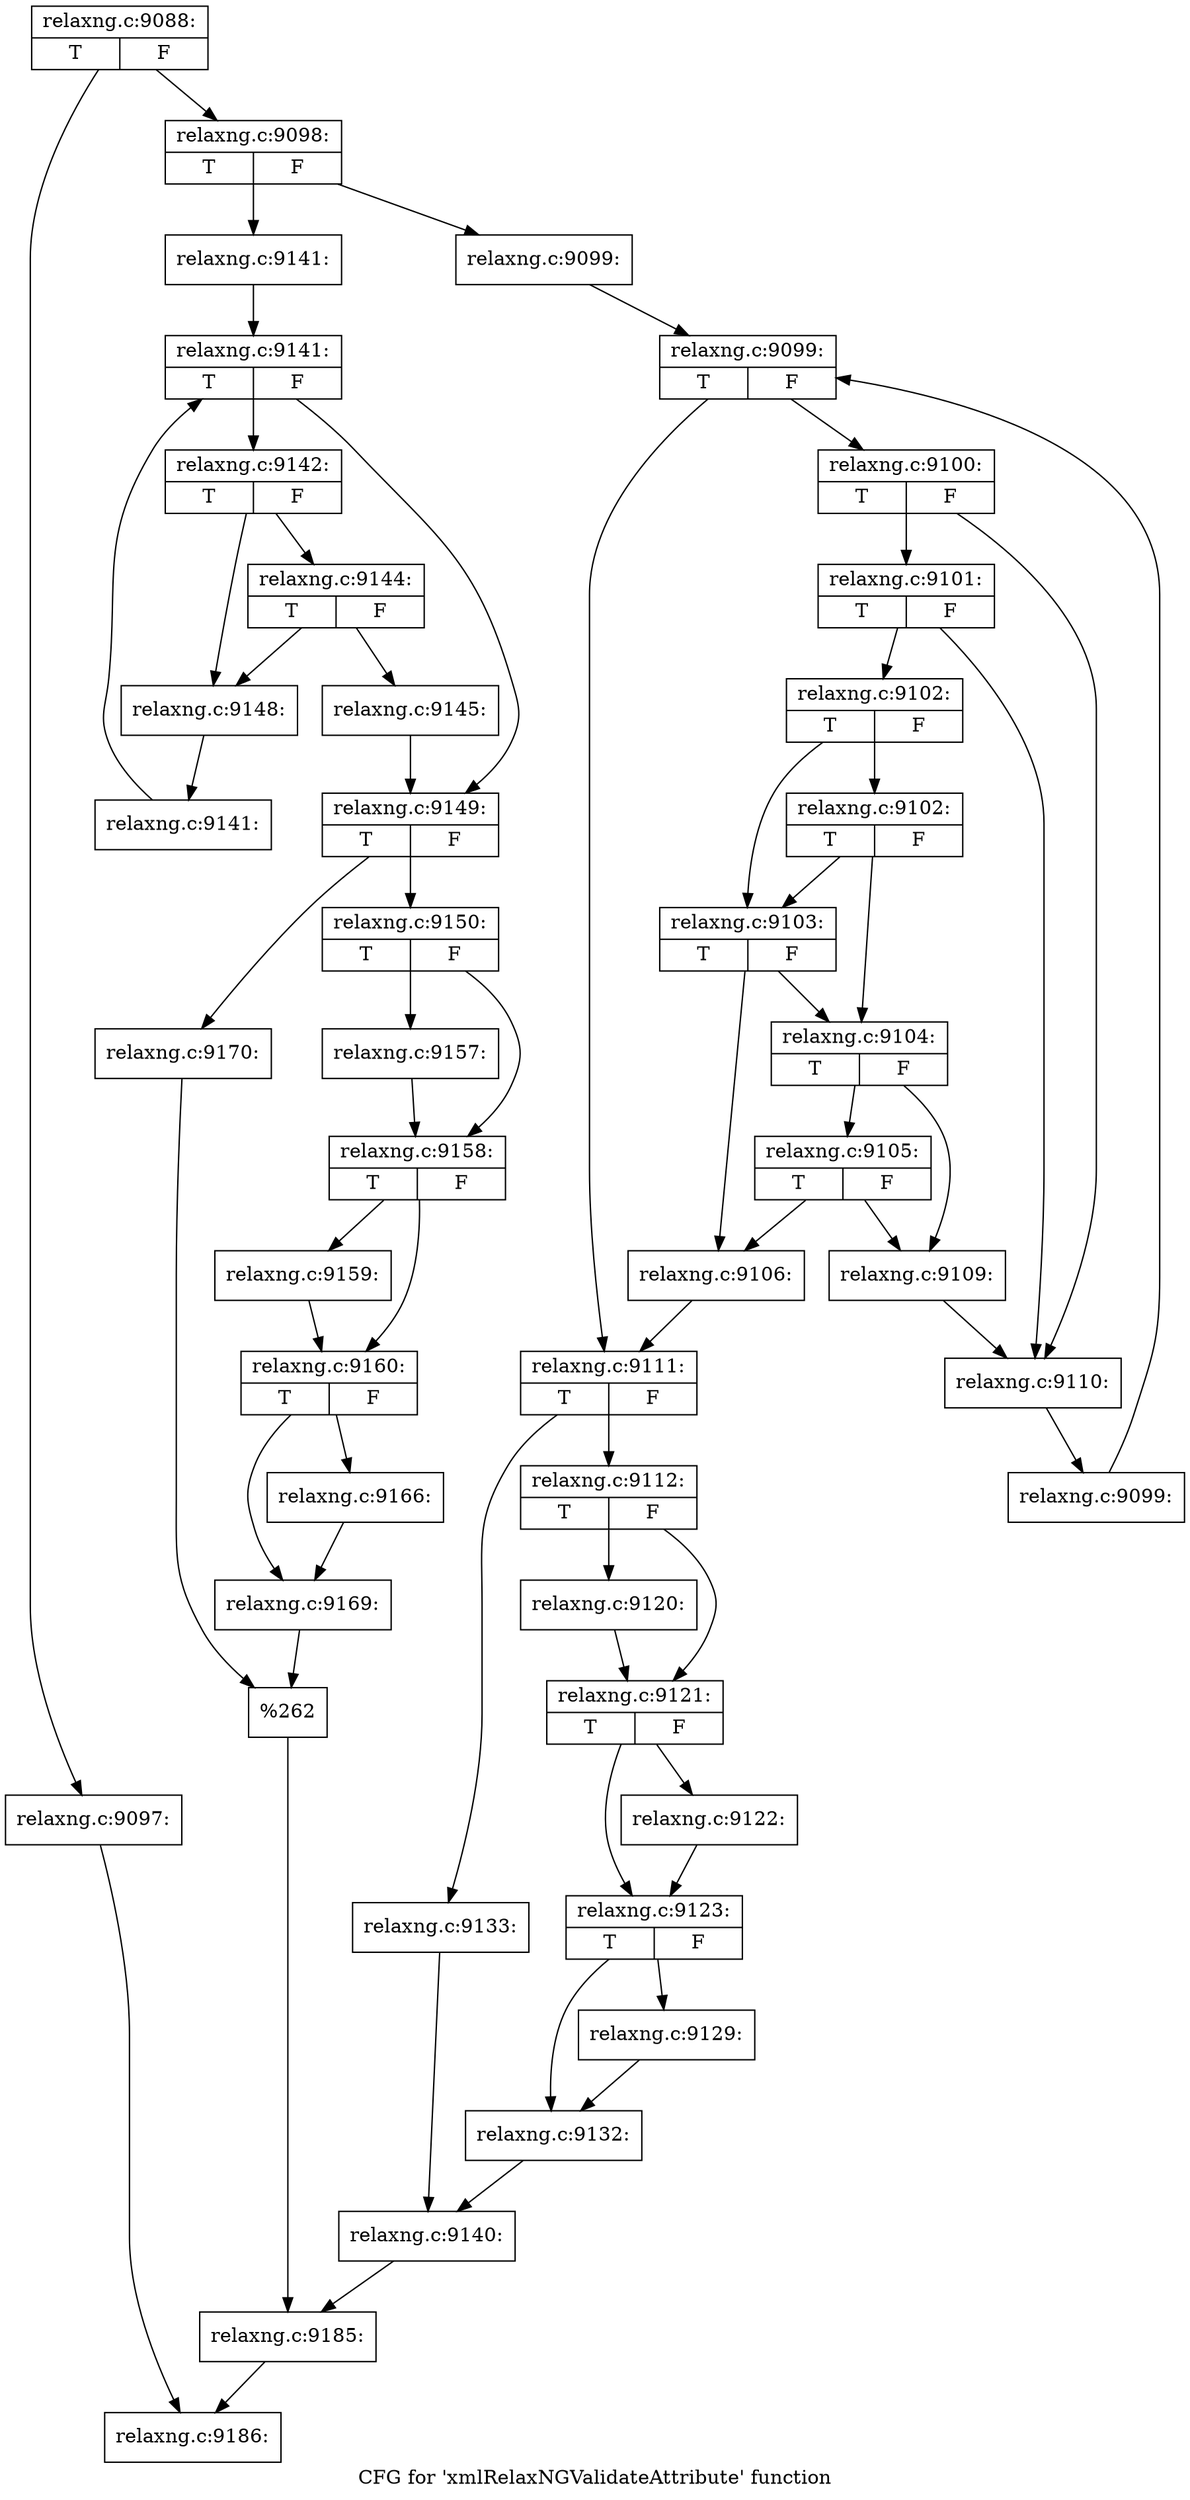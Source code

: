digraph "CFG for 'xmlRelaxNGValidateAttribute' function" {
	label="CFG for 'xmlRelaxNGValidateAttribute' function";

	Node0x3ccf440 [shape=record,label="{relaxng.c:9088:|{<s0>T|<s1>F}}"];
	Node0x3ccf440 -> Node0x3efd6f0;
	Node0x3ccf440 -> Node0x3efd740;
	Node0x3efd6f0 [shape=record,label="{relaxng.c:9097:}"];
	Node0x3efd6f0 -> Node0x3efbc30;
	Node0x3efd740 [shape=record,label="{relaxng.c:9098:|{<s0>T|<s1>F}}"];
	Node0x3efd740 -> Node0x3efde60;
	Node0x3efd740 -> Node0x3efdf00;
	Node0x3efde60 [shape=record,label="{relaxng.c:9099:}"];
	Node0x3efde60 -> Node0x3efe520;
	Node0x3efe520 [shape=record,label="{relaxng.c:9099:|{<s0>T|<s1>F}}"];
	Node0x3efe520 -> Node0x3efe7a0;
	Node0x3efe520 -> Node0x3efe380;
	Node0x3efe7a0 [shape=record,label="{relaxng.c:9100:|{<s0>T|<s1>F}}"];
	Node0x3efe7a0 -> Node0x3eff310;
	Node0x3efe7a0 -> Node0x3eff2c0;
	Node0x3eff310 [shape=record,label="{relaxng.c:9101:|{<s0>T|<s1>F}}"];
	Node0x3eff310 -> Node0x3eff270;
	Node0x3eff310 -> Node0x3eff2c0;
	Node0x3eff270 [shape=record,label="{relaxng.c:9102:|{<s0>T|<s1>F}}"];
	Node0x3eff270 -> Node0x3effd20;
	Node0x3eff270 -> Node0x3effda0;
	Node0x3effda0 [shape=record,label="{relaxng.c:9102:|{<s0>T|<s1>F}}"];
	Node0x3effda0 -> Node0x3effd20;
	Node0x3effda0 -> Node0x3effca0;
	Node0x3effd20 [shape=record,label="{relaxng.c:9103:|{<s0>T|<s1>F}}"];
	Node0x3effd20 -> Node0x3effc00;
	Node0x3effd20 -> Node0x3effca0;
	Node0x3effca0 [shape=record,label="{relaxng.c:9104:|{<s0>T|<s1>F}}"];
	Node0x3effca0 -> Node0x3f009c0;
	Node0x3effca0 -> Node0x3effc50;
	Node0x3f009c0 [shape=record,label="{relaxng.c:9105:|{<s0>T|<s1>F}}"];
	Node0x3f009c0 -> Node0x3effc00;
	Node0x3f009c0 -> Node0x3effc50;
	Node0x3effc00 [shape=record,label="{relaxng.c:9106:}"];
	Node0x3effc00 -> Node0x3efe380;
	Node0x3effc50 [shape=record,label="{relaxng.c:9109:}"];
	Node0x3effc50 -> Node0x3eff2c0;
	Node0x3eff2c0 [shape=record,label="{relaxng.c:9110:}"];
	Node0x3eff2c0 -> Node0x3efe710;
	Node0x3efe710 [shape=record,label="{relaxng.c:9099:}"];
	Node0x3efe710 -> Node0x3efe520;
	Node0x3efe380 [shape=record,label="{relaxng.c:9111:|{<s0>T|<s1>F}}"];
	Node0x3efe380 -> Node0x3f01b70;
	Node0x3efe380 -> Node0x3f01c10;
	Node0x3f01b70 [shape=record,label="{relaxng.c:9112:|{<s0>T|<s1>F}}"];
	Node0x3f01b70 -> Node0x3f04040;
	Node0x3f01b70 -> Node0x3f04370;
	Node0x3f04040 [shape=record,label="{relaxng.c:9120:}"];
	Node0x3f04040 -> Node0x3f04370;
	Node0x3f04370 [shape=record,label="{relaxng.c:9121:|{<s0>T|<s1>F}}"];
	Node0x3f04370 -> Node0x3f04c90;
	Node0x3f04370 -> Node0x3f04ce0;
	Node0x3f04c90 [shape=record,label="{relaxng.c:9122:}"];
	Node0x3f04c90 -> Node0x3f04ce0;
	Node0x3f04ce0 [shape=record,label="{relaxng.c:9123:|{<s0>T|<s1>F}}"];
	Node0x3f04ce0 -> Node0x3f05970;
	Node0x3f04ce0 -> Node0x3f059c0;
	Node0x3f05970 [shape=record,label="{relaxng.c:9129:}"];
	Node0x3f05970 -> Node0x3f059c0;
	Node0x3f059c0 [shape=record,label="{relaxng.c:9132:}"];
	Node0x3f059c0 -> Node0x3f01bc0;
	Node0x3f01c10 [shape=record,label="{relaxng.c:9133:}"];
	Node0x3f01c10 -> Node0x3f01bc0;
	Node0x3f01bc0 [shape=record,label="{relaxng.c:9140:}"];
	Node0x3f01bc0 -> Node0x3efdeb0;
	Node0x3efdf00 [shape=record,label="{relaxng.c:9141:}"];
	Node0x3efdf00 -> Node0x3f06c40;
	Node0x3f06c40 [shape=record,label="{relaxng.c:9141:|{<s0>T|<s1>F}}"];
	Node0x3f06c40 -> Node0x3f06ea0;
	Node0x3f06c40 -> Node0x3f06ae0;
	Node0x3f06ea0 [shape=record,label="{relaxng.c:9142:|{<s0>T|<s1>F}}"];
	Node0x3f06ea0 -> Node0x3f07990;
	Node0x3f06ea0 -> Node0x3f07940;
	Node0x3f07990 [shape=record,label="{relaxng.c:9144:|{<s0>T|<s1>F}}"];
	Node0x3f07990 -> Node0x3f078f0;
	Node0x3f07990 -> Node0x3f07940;
	Node0x3f078f0 [shape=record,label="{relaxng.c:9145:}"];
	Node0x3f078f0 -> Node0x3f06ae0;
	Node0x3f07940 [shape=record,label="{relaxng.c:9148:}"];
	Node0x3f07940 -> Node0x3f06e50;
	Node0x3f06e50 [shape=record,label="{relaxng.c:9141:}"];
	Node0x3f06e50 -> Node0x3f06c40;
	Node0x3f06ae0 [shape=record,label="{relaxng.c:9149:|{<s0>T|<s1>F}}"];
	Node0x3f06ae0 -> Node0x3a00e80;
	Node0x3f06ae0 -> Node0x3f08b10;
	Node0x3a00e80 [shape=record,label="{relaxng.c:9150:|{<s0>T|<s1>F}}"];
	Node0x3a00e80 -> Node0x3f0a740;
	Node0x3a00e80 -> Node0x3f0a790;
	Node0x3f0a740 [shape=record,label="{relaxng.c:9157:}"];
	Node0x3f0a740 -> Node0x3f0a790;
	Node0x3f0a790 [shape=record,label="{relaxng.c:9158:|{<s0>T|<s1>F}}"];
	Node0x3f0a790 -> Node0x3f0b100;
	Node0x3f0a790 -> Node0x3f0b150;
	Node0x3f0b100 [shape=record,label="{relaxng.c:9159:}"];
	Node0x3f0b100 -> Node0x3f0b150;
	Node0x3f0b150 [shape=record,label="{relaxng.c:9160:|{<s0>T|<s1>F}}"];
	Node0x3f0b150 -> Node0x3f0bde0;
	Node0x3f0b150 -> Node0x3f0be30;
	Node0x3f0bde0 [shape=record,label="{relaxng.c:9166:}"];
	Node0x3f0bde0 -> Node0x3f0be30;
	Node0x3f0be30 [shape=record,label="{relaxng.c:9169:}"];
	Node0x3f0be30 -> Node0x3f08590;
	Node0x3f08b10 [shape=record,label="{relaxng.c:9170:}"];
	Node0x3f08b10 -> Node0x3f08590;
	Node0x3f08590 [shape=record,label="{%262}"];
	Node0x3f08590 -> Node0x3efdeb0;
	Node0x3efdeb0 [shape=record,label="{relaxng.c:9185:}"];
	Node0x3efdeb0 -> Node0x3efbc30;
	Node0x3efbc30 [shape=record,label="{relaxng.c:9186:}"];
}
